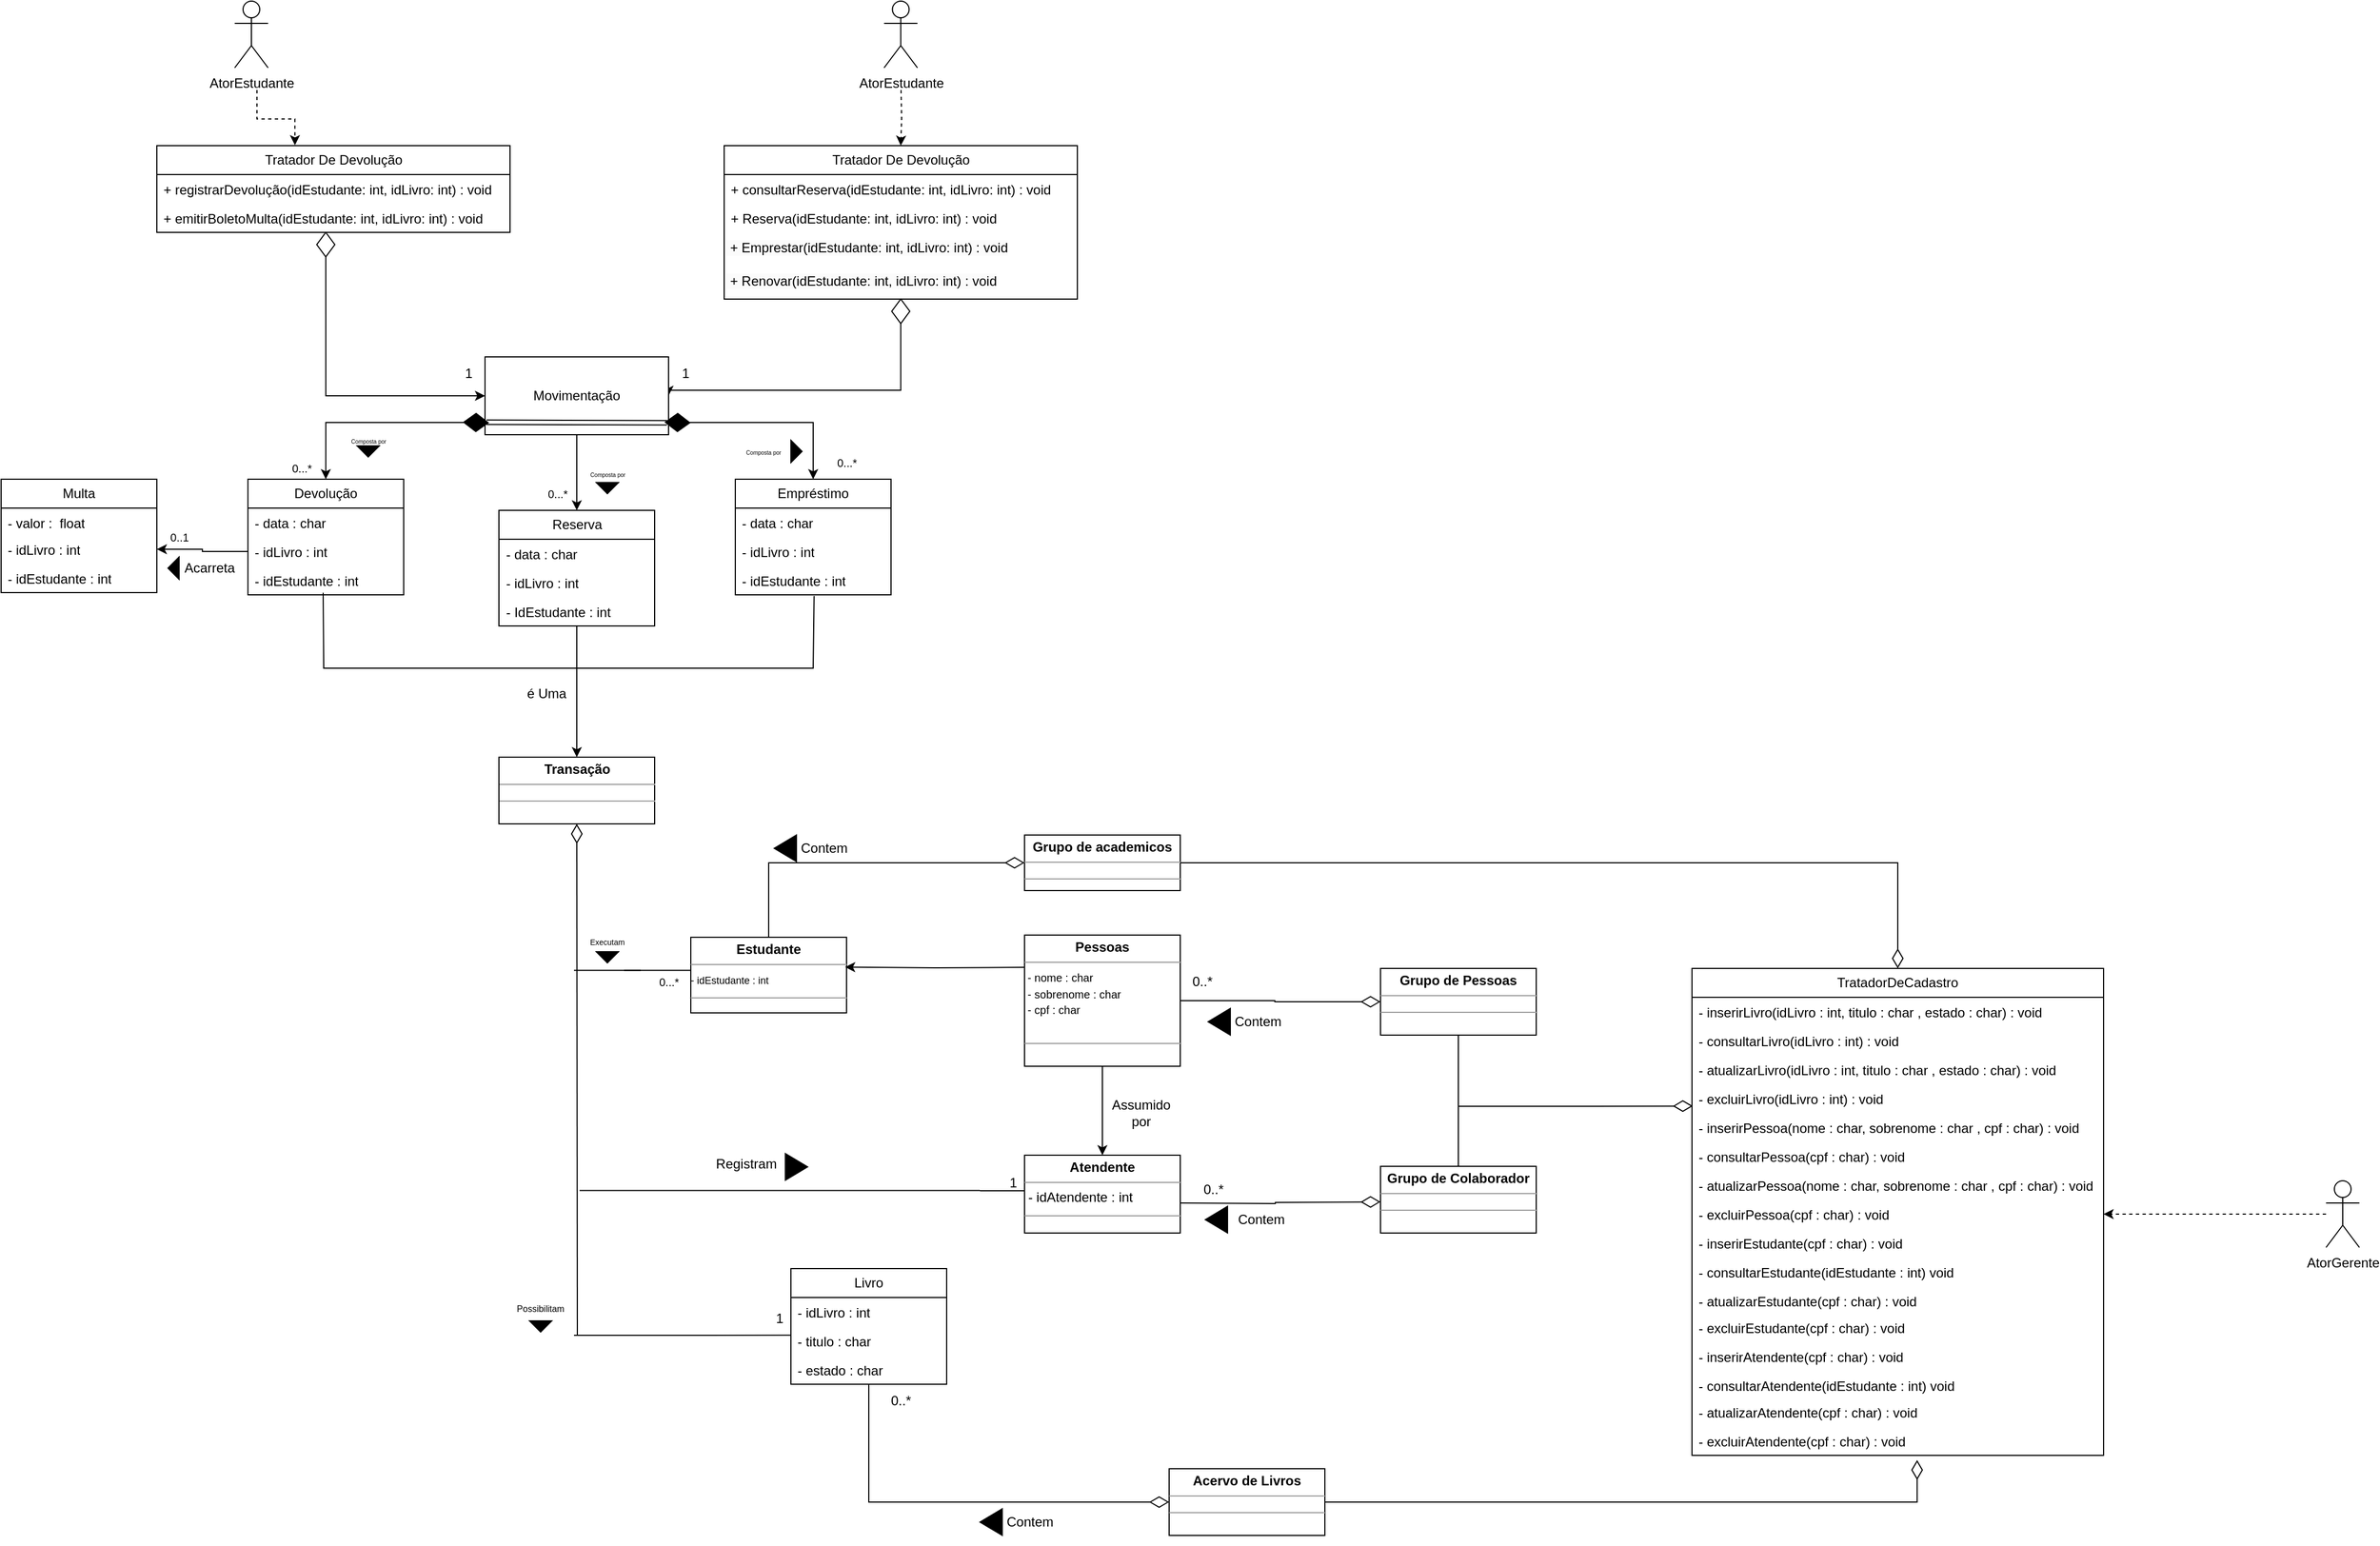 <mxfile version="21.7.2" type="google">
  <diagram name="Page-1" id="0783ab3e-0a74-02c8-0abd-f7b4e66b4bec">
    <mxGraphModel grid="1" page="1" gridSize="10" guides="1" tooltips="1" connect="1" arrows="1" fold="1" pageScale="1" pageWidth="850" pageHeight="1100" background="none" math="0" shadow="0">
      <root>
        <mxCell id="0" />
        <mxCell id="1" parent="0" />
        <mxCell id="fZuGH4uWd7Nxbb1TvUpe-6" style="edgeStyle=orthogonalEdgeStyle;rounded=0;orthogonalLoop=1;jettySize=auto;html=1;entryX=0.391;entryY=-0.005;entryDx=0;entryDy=0;entryPerimeter=0;dashed=1;" edge="1" parent="1" target="fZuGH4uWd7Nxbb1TvUpe-3">
          <mxGeometry relative="1" as="geometry">
            <mxPoint x="100" y="90" as="sourcePoint" />
            <Array as="points">
              <mxPoint x="100" y="116" />
              <mxPoint x="134" y="116" />
            </Array>
          </mxGeometry>
        </mxCell>
        <mxCell id="fZuGH4uWd7Nxbb1TvUpe-2" value="AtorEstudante&lt;br&gt;" style="shape=umlActor;verticalLabelPosition=bottom;verticalAlign=top;html=1;outlineConnect=0;" vertex="1" parent="1">
          <mxGeometry x="80" y="10" width="30" height="60" as="geometry" />
        </mxCell>
        <mxCell id="fZuGH4uWd7Nxbb1TvUpe-3" value="Tratador De Devolução" style="swimlane;fontStyle=0;childLayout=stackLayout;horizontal=1;startSize=26;fillColor=none;horizontalStack=0;resizeParent=1;resizeParentMax=0;resizeLast=0;collapsible=1;marginBottom=0;whiteSpace=wrap;html=1;" vertex="1" parent="1">
          <mxGeometry x="10" y="140" width="317.5" height="78" as="geometry" />
        </mxCell>
        <mxCell id="fZuGH4uWd7Nxbb1TvUpe-4" value="+ registrarDevolução(idEstudante: int, idLivro: int) : void" style="text;strokeColor=none;fillColor=none;align=left;verticalAlign=top;spacingLeft=4;spacingRight=4;overflow=hidden;rotatable=0;points=[[0,0.5],[1,0.5]];portConstraint=eastwest;whiteSpace=wrap;html=1;" vertex="1" parent="fZuGH4uWd7Nxbb1TvUpe-3">
          <mxGeometry y="26" width="317.5" height="26" as="geometry" />
        </mxCell>
        <mxCell id="fZuGH4uWd7Nxbb1TvUpe-5" value="+ emitirBoletoMulta(idEstudante: int, idLivro: int) : void" style="text;strokeColor=none;fillColor=none;align=left;verticalAlign=top;spacingLeft=4;spacingRight=4;overflow=hidden;rotatable=0;points=[[0,0.5],[1,0.5]];portConstraint=eastwest;whiteSpace=wrap;html=1;" vertex="1" parent="fZuGH4uWd7Nxbb1TvUpe-3">
          <mxGeometry y="52" width="317.5" height="26" as="geometry" />
        </mxCell>
        <mxCell id="fZuGH4uWd7Nxbb1TvUpe-11" value="Tratador De Devolução" style="swimlane;fontStyle=0;childLayout=stackLayout;horizontal=1;startSize=26;fillColor=none;horizontalStack=0;resizeParent=1;resizeParentMax=0;resizeLast=0;collapsible=1;marginBottom=0;whiteSpace=wrap;html=1;" vertex="1" parent="1">
          <mxGeometry x="520" y="140" width="317.5" height="138" as="geometry" />
        </mxCell>
        <mxCell id="fZuGH4uWd7Nxbb1TvUpe-12" value="+ consultarReserva(idEstudante: int, idLivro: int) : void" style="text;strokeColor=none;fillColor=none;align=left;verticalAlign=top;spacingLeft=4;spacingRight=4;overflow=hidden;rotatable=0;points=[[0,0.5],[1,0.5]];portConstraint=eastwest;whiteSpace=wrap;html=1;" vertex="1" parent="fZuGH4uWd7Nxbb1TvUpe-11">
          <mxGeometry y="26" width="317.5" height="26" as="geometry" />
        </mxCell>
        <mxCell id="fZuGH4uWd7Nxbb1TvUpe-13" value="+ Reserva(idEstudante: int, idLivro: int) : void" style="text;strokeColor=none;fillColor=none;align=left;verticalAlign=top;spacingLeft=4;spacingRight=4;overflow=hidden;rotatable=0;points=[[0,0.5],[1,0.5]];portConstraint=eastwest;whiteSpace=wrap;html=1;" vertex="1" parent="fZuGH4uWd7Nxbb1TvUpe-11">
          <mxGeometry y="52" width="317.5" height="26" as="geometry" />
        </mxCell>
        <mxCell id="fZuGH4uWd7Nxbb1TvUpe-14" value="&lt;span style=&quot;color: rgb(0, 0, 0); font-family: Helvetica; font-size: 12px; font-style: normal; font-variant-ligatures: normal; font-variant-caps: normal; font-weight: 400; letter-spacing: normal; orphans: 2; text-align: left; text-indent: 0px; text-transform: none; widows: 2; word-spacing: 0px; -webkit-text-stroke-width: 0px; background-color: rgb(251, 251, 251); text-decoration-thickness: initial; text-decoration-style: initial; text-decoration-color: initial; float: none; display: inline !important;&quot;&gt;&amp;nbsp;+ Emprestar(idEstudante: int, idLivro: int) : void&lt;/span&gt;" style="text;whiteSpace=wrap;html=1;" vertex="1" parent="fZuGH4uWd7Nxbb1TvUpe-11">
          <mxGeometry y="78" width="317.5" height="30" as="geometry" />
        </mxCell>
        <mxCell id="fZuGH4uWd7Nxbb1TvUpe-15" value="&lt;span style=&quot;color: rgb(0, 0, 0); font-family: Helvetica; font-size: 12px; font-style: normal; font-variant-ligatures: normal; font-variant-caps: normal; font-weight: 400; letter-spacing: normal; orphans: 2; text-align: left; text-indent: 0px; text-transform: none; widows: 2; word-spacing: 0px; -webkit-text-stroke-width: 0px; background-color: rgb(251, 251, 251); text-decoration-thickness: initial; text-decoration-style: initial; text-decoration-color: initial; float: none; display: inline !important;&quot;&gt;&amp;nbsp;+ Renovar(idEstudante: int, idLivro: int) : void&lt;/span&gt;" style="text;whiteSpace=wrap;html=1;" vertex="1" parent="fZuGH4uWd7Nxbb1TvUpe-11">
          <mxGeometry y="108" width="317.5" height="30" as="geometry" />
        </mxCell>
        <mxCell id="fZuGH4uWd7Nxbb1TvUpe-17" style="edgeStyle=orthogonalEdgeStyle;rounded=0;orthogonalLoop=1;jettySize=auto;html=1;entryX=0.5;entryY=0;entryDx=0;entryDy=0;dashed=1;" edge="1" parent="1" target="fZuGH4uWd7Nxbb1TvUpe-11">
          <mxGeometry relative="1" as="geometry">
            <mxPoint x="679" y="90" as="sourcePoint" />
          </mxGeometry>
        </mxCell>
        <mxCell id="fZuGH4uWd7Nxbb1TvUpe-16" value="AtorEstudante&lt;br&gt;" style="shape=umlActor;verticalLabelPosition=bottom;verticalAlign=top;html=1;outlineConnect=0;" vertex="1" parent="1">
          <mxGeometry x="663.75" y="10" width="30" height="60" as="geometry" />
        </mxCell>
        <mxCell id="fZuGH4uWd7Nxbb1TvUpe-28" style="edgeStyle=orthogonalEdgeStyle;rounded=0;orthogonalLoop=1;jettySize=auto;html=1;exitX=0.5;exitY=1;exitDx=0;exitDy=0;entryX=0;entryY=0.5;entryDx=0;entryDy=0;" edge="1" parent="1" source="fZuGH4uWd7Nxbb1TvUpe-18" target="fZuGH4uWd7Nxbb1TvUpe-27">
          <mxGeometry relative="1" as="geometry" />
        </mxCell>
        <mxCell id="fZuGH4uWd7Nxbb1TvUpe-18" value="" style="rhombus;whiteSpace=wrap;html=1;" vertex="1" parent="1">
          <mxGeometry x="153.75" y="218" width="16.25" height="22" as="geometry" />
        </mxCell>
        <mxCell id="fZuGH4uWd7Nxbb1TvUpe-29" style="edgeStyle=orthogonalEdgeStyle;rounded=0;orthogonalLoop=1;jettySize=auto;html=1;entryX=1;entryY=0.5;entryDx=0;entryDy=0;" edge="1" parent="1" source="fZuGH4uWd7Nxbb1TvUpe-19" target="fZuGH4uWd7Nxbb1TvUpe-27">
          <mxGeometry relative="1" as="geometry">
            <Array as="points">
              <mxPoint x="679" y="360" />
            </Array>
          </mxGeometry>
        </mxCell>
        <mxCell id="fZuGH4uWd7Nxbb1TvUpe-19" value="" style="rhombus;whiteSpace=wrap;html=1;" vertex="1" parent="1">
          <mxGeometry x="670.63" y="278" width="16.25" height="22" as="geometry" />
        </mxCell>
        <mxCell id="fZuGH4uWd7Nxbb1TvUpe-52" style="edgeStyle=orthogonalEdgeStyle;rounded=0;orthogonalLoop=1;jettySize=auto;html=1;entryX=0.5;entryY=0;entryDx=0;entryDy=0;" edge="1" parent="1" source="fZuGH4uWd7Nxbb1TvUpe-27" target="fZuGH4uWd7Nxbb1TvUpe-48">
          <mxGeometry relative="1" as="geometry" />
        </mxCell>
        <mxCell id="fZuGH4uWd7Nxbb1TvUpe-27" value="Movimentação" style="rounded=0;whiteSpace=wrap;html=1;" vertex="1" parent="1">
          <mxGeometry x="305" y="330" width="165" height="70" as="geometry" />
        </mxCell>
        <mxCell id="fZuGH4uWd7Nxbb1TvUpe-30" value="1" style="text;html=1;align=center;verticalAlign=middle;resizable=0;points=[];autosize=1;strokeColor=none;fillColor=none;" vertex="1" parent="1">
          <mxGeometry x="275" y="330" width="30" height="30" as="geometry" />
        </mxCell>
        <mxCell id="fZuGH4uWd7Nxbb1TvUpe-31" value="1" style="text;html=1;align=center;verticalAlign=middle;resizable=0;points=[];autosize=1;strokeColor=none;fillColor=none;" vertex="1" parent="1">
          <mxGeometry x="470" y="330" width="30" height="30" as="geometry" />
        </mxCell>
        <mxCell id="fZuGH4uWd7Nxbb1TvUpe-58" style="edgeStyle=orthogonalEdgeStyle;rounded=0;orthogonalLoop=1;jettySize=auto;html=1;entryX=0.5;entryY=0;entryDx=0;entryDy=0;" edge="1" parent="1" source="fZuGH4uWd7Nxbb1TvUpe-34" target="fZuGH4uWd7Nxbb1TvUpe-54">
          <mxGeometry relative="1" as="geometry" />
        </mxCell>
        <mxCell id="fZuGH4uWd7Nxbb1TvUpe-34" value="" style="rhombus;whiteSpace=wrap;html=1;rotation=91;strokeColor=default;fillColor=#000000;" vertex="1" parent="1">
          <mxGeometry x="470" y="378" width="16.25" height="22" as="geometry" />
        </mxCell>
        <mxCell id="fZuGH4uWd7Nxbb1TvUpe-53" style="edgeStyle=orthogonalEdgeStyle;rounded=0;orthogonalLoop=1;jettySize=auto;html=1;entryX=0.5;entryY=0;entryDx=0;entryDy=0;" edge="1" parent="1" source="fZuGH4uWd7Nxbb1TvUpe-37" target="fZuGH4uWd7Nxbb1TvUpe-38">
          <mxGeometry relative="1" as="geometry" />
        </mxCell>
        <mxCell id="fZuGH4uWd7Nxbb1TvUpe-37" value="" style="rhombus;whiteSpace=wrap;html=1;rotation=91;strokeColor=default;fillColor=#000000;" vertex="1" parent="1">
          <mxGeometry x="288.75" y="378" width="16.25" height="22" as="geometry" />
        </mxCell>
        <mxCell id="fZuGH4uWd7Nxbb1TvUpe-38" value="Devolução" style="swimlane;fontStyle=0;childLayout=stackLayout;horizontal=1;startSize=26;fillColor=none;horizontalStack=0;resizeParent=1;resizeParentMax=0;resizeLast=0;collapsible=1;marginBottom=0;whiteSpace=wrap;html=1;" vertex="1" parent="1">
          <mxGeometry x="91.88" y="440" width="140" height="104" as="geometry" />
        </mxCell>
        <mxCell id="fZuGH4uWd7Nxbb1TvUpe-39" value="- data : char" style="text;strokeColor=none;fillColor=none;align=left;verticalAlign=top;spacingLeft=4;spacingRight=4;overflow=hidden;rotatable=0;points=[[0,0.5],[1,0.5]];portConstraint=eastwest;whiteSpace=wrap;html=1;" vertex="1" parent="fZuGH4uWd7Nxbb1TvUpe-38">
          <mxGeometry y="26" width="140" height="26" as="geometry" />
        </mxCell>
        <mxCell id="fZuGH4uWd7Nxbb1TvUpe-40" value="- idLivro : int" style="text;strokeColor=none;fillColor=none;align=left;verticalAlign=top;spacingLeft=4;spacingRight=4;overflow=hidden;rotatable=0;points=[[0,0.5],[1,0.5]];portConstraint=eastwest;whiteSpace=wrap;html=1;" vertex="1" parent="fZuGH4uWd7Nxbb1TvUpe-38">
          <mxGeometry y="52" width="140" height="26" as="geometry" />
        </mxCell>
        <mxCell id="fZuGH4uWd7Nxbb1TvUpe-41" value="- idEstudante : int" style="text;strokeColor=none;fillColor=none;align=left;verticalAlign=top;spacingLeft=4;spacingRight=4;overflow=hidden;rotatable=0;points=[[0,0.5],[1,0.5]];portConstraint=eastwest;whiteSpace=wrap;html=1;" vertex="1" parent="fZuGH4uWd7Nxbb1TvUpe-38">
          <mxGeometry y="78" width="140" height="26" as="geometry" />
        </mxCell>
        <mxCell id="fZuGH4uWd7Nxbb1TvUpe-42" value="Multa" style="swimlane;fontStyle=0;childLayout=stackLayout;horizontal=1;startSize=26;fillColor=none;horizontalStack=0;resizeParent=1;resizeParentMax=0;resizeLast=0;collapsible=1;marginBottom=0;whiteSpace=wrap;html=1;" vertex="1" parent="1">
          <mxGeometry x="-130" y="440" width="140" height="102" as="geometry" />
        </mxCell>
        <mxCell id="fZuGH4uWd7Nxbb1TvUpe-43" value="- valor :&amp;nbsp; float" style="text;strokeColor=none;fillColor=none;align=left;verticalAlign=top;spacingLeft=4;spacingRight=4;overflow=hidden;rotatable=0;points=[[0,0.5],[1,0.5]];portConstraint=eastwest;whiteSpace=wrap;html=1;" vertex="1" parent="fZuGH4uWd7Nxbb1TvUpe-42">
          <mxGeometry y="26" width="140" height="24" as="geometry" />
        </mxCell>
        <mxCell id="fZuGH4uWd7Nxbb1TvUpe-44" value="- idLivro : int" style="text;strokeColor=none;fillColor=none;align=left;verticalAlign=top;spacingLeft=4;spacingRight=4;overflow=hidden;rotatable=0;points=[[0,0.5],[1,0.5]];portConstraint=eastwest;whiteSpace=wrap;html=1;" vertex="1" parent="fZuGH4uWd7Nxbb1TvUpe-42">
          <mxGeometry y="50" width="140" height="26" as="geometry" />
        </mxCell>
        <mxCell id="fZuGH4uWd7Nxbb1TvUpe-45" value="- idEstudante : int" style="text;strokeColor=none;fillColor=none;align=left;verticalAlign=top;spacingLeft=4;spacingRight=4;overflow=hidden;rotatable=0;points=[[0,0.5],[1,0.5]];portConstraint=eastwest;whiteSpace=wrap;html=1;" vertex="1" parent="fZuGH4uWd7Nxbb1TvUpe-42">
          <mxGeometry y="76" width="140" height="26" as="geometry" />
        </mxCell>
        <mxCell id="fZuGH4uWd7Nxbb1TvUpe-85" style="edgeStyle=orthogonalEdgeStyle;rounded=0;orthogonalLoop=1;jettySize=auto;html=1;entryX=0.5;entryY=0;entryDx=0;entryDy=0;" edge="1" parent="1" source="fZuGH4uWd7Nxbb1TvUpe-48">
          <mxGeometry relative="1" as="geometry">
            <mxPoint x="387.5" y="690" as="targetPoint" />
          </mxGeometry>
        </mxCell>
        <mxCell id="fZuGH4uWd7Nxbb1TvUpe-48" value="Reserva" style="swimlane;fontStyle=0;childLayout=stackLayout;horizontal=1;startSize=26;fillColor=none;horizontalStack=0;resizeParent=1;resizeParentMax=0;resizeLast=0;collapsible=1;marginBottom=0;whiteSpace=wrap;html=1;" vertex="1" parent="1">
          <mxGeometry x="317.5" y="468" width="140" height="104" as="geometry" />
        </mxCell>
        <mxCell id="fZuGH4uWd7Nxbb1TvUpe-49" value="- data : char" style="text;strokeColor=none;fillColor=none;align=left;verticalAlign=top;spacingLeft=4;spacingRight=4;overflow=hidden;rotatable=0;points=[[0,0.5],[1,0.5]];portConstraint=eastwest;whiteSpace=wrap;html=1;" vertex="1" parent="fZuGH4uWd7Nxbb1TvUpe-48">
          <mxGeometry y="26" width="140" height="26" as="geometry" />
        </mxCell>
        <mxCell id="fZuGH4uWd7Nxbb1TvUpe-50" value="- idLivro : int" style="text;strokeColor=none;fillColor=none;align=left;verticalAlign=top;spacingLeft=4;spacingRight=4;overflow=hidden;rotatable=0;points=[[0,0.5],[1,0.5]];portConstraint=eastwest;whiteSpace=wrap;html=1;" vertex="1" parent="fZuGH4uWd7Nxbb1TvUpe-48">
          <mxGeometry y="52" width="140" height="26" as="geometry" />
        </mxCell>
        <mxCell id="fZuGH4uWd7Nxbb1TvUpe-51" value="- IdEstudante : int" style="text;strokeColor=none;fillColor=none;align=left;verticalAlign=top;spacingLeft=4;spacingRight=4;overflow=hidden;rotatable=0;points=[[0,0.5],[1,0.5]];portConstraint=eastwest;whiteSpace=wrap;html=1;" vertex="1" parent="fZuGH4uWd7Nxbb1TvUpe-48">
          <mxGeometry y="78" width="140" height="26" as="geometry" />
        </mxCell>
        <mxCell id="fZuGH4uWd7Nxbb1TvUpe-54" value="Empréstimo" style="swimlane;fontStyle=0;childLayout=stackLayout;horizontal=1;startSize=26;fillColor=none;horizontalStack=0;resizeParent=1;resizeParentMax=0;resizeLast=0;collapsible=1;marginBottom=0;whiteSpace=wrap;html=1;" vertex="1" parent="1">
          <mxGeometry x="530" y="440" width="140" height="104" as="geometry" />
        </mxCell>
        <mxCell id="fZuGH4uWd7Nxbb1TvUpe-55" value="- data : char" style="text;strokeColor=none;fillColor=none;align=left;verticalAlign=top;spacingLeft=4;spacingRight=4;overflow=hidden;rotatable=0;points=[[0,0.5],[1,0.5]];portConstraint=eastwest;whiteSpace=wrap;html=1;" vertex="1" parent="fZuGH4uWd7Nxbb1TvUpe-54">
          <mxGeometry y="26" width="140" height="26" as="geometry" />
        </mxCell>
        <mxCell id="fZuGH4uWd7Nxbb1TvUpe-56" value="- idLivro : int" style="text;strokeColor=none;fillColor=none;align=left;verticalAlign=top;spacingLeft=4;spacingRight=4;overflow=hidden;rotatable=0;points=[[0,0.5],[1,0.5]];portConstraint=eastwest;whiteSpace=wrap;html=1;" vertex="1" parent="fZuGH4uWd7Nxbb1TvUpe-54">
          <mxGeometry y="52" width="140" height="26" as="geometry" />
        </mxCell>
        <mxCell id="fZuGH4uWd7Nxbb1TvUpe-57" value="- idEstudante : int" style="text;strokeColor=none;fillColor=none;align=left;verticalAlign=top;spacingLeft=4;spacingRight=4;overflow=hidden;rotatable=0;points=[[0,0.5],[1,0.5]];portConstraint=eastwest;whiteSpace=wrap;html=1;" vertex="1" parent="fZuGH4uWd7Nxbb1TvUpe-54">
          <mxGeometry y="78" width="140" height="26" as="geometry" />
        </mxCell>
        <mxCell id="fZuGH4uWd7Nxbb1TvUpe-59" value="" style="shape=link;html=1;rounded=0;entryX=0.5;entryY=1;entryDx=0;entryDy=0;" edge="1" parent="1">
          <mxGeometry width="100" relative="1" as="geometry">
            <mxPoint x="306.44" y="388.74" as="sourcePoint" />
            <mxPoint x="468.567" y="389.258" as="targetPoint" />
          </mxGeometry>
        </mxCell>
        <mxCell id="fZuGH4uWd7Nxbb1TvUpe-62" style="edgeStyle=orthogonalEdgeStyle;rounded=0;orthogonalLoop=1;jettySize=auto;html=1;entryX=1;entryY=0.5;entryDx=0;entryDy=0;" edge="1" parent="1" source="fZuGH4uWd7Nxbb1TvUpe-40" target="fZuGH4uWd7Nxbb1TvUpe-44">
          <mxGeometry relative="1" as="geometry" />
        </mxCell>
        <mxCell id="fZuGH4uWd7Nxbb1TvUpe-70" value="" style="endArrow=none;html=1;rounded=0;entryX=0.506;entryY=1.038;entryDx=0;entryDy=0;entryPerimeter=0;" edge="1" parent="1" target="fZuGH4uWd7Nxbb1TvUpe-57">
          <mxGeometry width="50" height="50" relative="1" as="geometry">
            <mxPoint x="390" y="610" as="sourcePoint" />
            <mxPoint x="600" y="560" as="targetPoint" />
            <Array as="points">
              <mxPoint x="600" y="610" />
            </Array>
          </mxGeometry>
        </mxCell>
        <mxCell id="fZuGH4uWd7Nxbb1TvUpe-72" value="" style="endArrow=none;html=1;rounded=0;exitX=0.483;exitY=0.93;exitDx=0;exitDy=0;exitPerimeter=0;" edge="1" parent="1" source="fZuGH4uWd7Nxbb1TvUpe-41">
          <mxGeometry width="50" height="50" relative="1" as="geometry">
            <mxPoint x="160" y="610" as="sourcePoint" />
            <mxPoint x="390" y="610" as="targetPoint" />
            <Array as="points">
              <mxPoint x="160" y="610" />
            </Array>
          </mxGeometry>
        </mxCell>
        <mxCell id="fZuGH4uWd7Nxbb1TvUpe-73" value="" style="triangle;whiteSpace=wrap;html=1;rotation=90;fillColor=#000000;" vertex="1" parent="1">
          <mxGeometry x="195" y="405" width="10" height="20" as="geometry" />
        </mxCell>
        <mxCell id="fZuGH4uWd7Nxbb1TvUpe-75" value="Composta por" style="text;html=1;align=center;verticalAlign=middle;resizable=0;points=[];autosize=1;strokeColor=none;fillColor=none;fontSize=5;" vertex="1" parent="1">
          <mxGeometry x="175" y="395" width="50" height="20" as="geometry" />
        </mxCell>
        <mxCell id="fZuGH4uWd7Nxbb1TvUpe-77" value="" style="triangle;whiteSpace=wrap;html=1;fillColor=#000000;" vertex="1" parent="1">
          <mxGeometry x="580" y="405" width="10" height="20" as="geometry" />
        </mxCell>
        <mxCell id="fZuGH4uWd7Nxbb1TvUpe-78" value="Composta por" style="text;html=1;align=center;verticalAlign=middle;resizable=0;points=[];autosize=1;strokeColor=none;fillColor=none;fontSize=5;" vertex="1" parent="1">
          <mxGeometry x="530" y="405" width="50" height="20" as="geometry" />
        </mxCell>
        <mxCell id="fZuGH4uWd7Nxbb1TvUpe-79" value="&lt;font style=&quot;font-size: 10px;&quot;&gt;0...*&lt;/font&gt;" style="text;html=1;align=center;verticalAlign=middle;resizable=0;points=[];autosize=1;strokeColor=none;fillColor=none;" vertex="1" parent="1">
          <mxGeometry x="120" y="415" width="40" height="30" as="geometry" />
        </mxCell>
        <mxCell id="fZuGH4uWd7Nxbb1TvUpe-80" value="&lt;font style=&quot;font-size: 10px;&quot;&gt;0...*&lt;/font&gt;" style="text;html=1;align=center;verticalAlign=middle;resizable=0;points=[];autosize=1;strokeColor=none;fillColor=none;" vertex="1" parent="1">
          <mxGeometry x="610" y="410" width="40" height="30" as="geometry" />
        </mxCell>
        <mxCell id="fZuGH4uWd7Nxbb1TvUpe-81" value="&lt;font style=&quot;font-size: 10px;&quot;&gt;0...*&lt;/font&gt;" style="text;html=1;align=center;verticalAlign=middle;resizable=0;points=[];autosize=1;strokeColor=none;fillColor=none;" vertex="1" parent="1">
          <mxGeometry x="350" y="438" width="40" height="30" as="geometry" />
        </mxCell>
        <mxCell id="fZuGH4uWd7Nxbb1TvUpe-82" value="&lt;font style=&quot;font-size: 10px;&quot;&gt;0..1&lt;/font&gt;" style="text;html=1;align=center;verticalAlign=middle;resizable=0;points=[];autosize=1;strokeColor=none;fillColor=none;" vertex="1" parent="1">
          <mxGeometry x="10" y="477" width="40" height="30" as="geometry" />
        </mxCell>
        <mxCell id="fZuGH4uWd7Nxbb1TvUpe-83" value="" style="triangle;whiteSpace=wrap;html=1;rotation=-180;gradientColor=default;fillColor=#000000;" vertex="1" parent="1">
          <mxGeometry x="20" y="510" width="10" height="20" as="geometry" />
        </mxCell>
        <mxCell id="fZuGH4uWd7Nxbb1TvUpe-84" value="Acarreta" style="text;html=1;align=center;verticalAlign=middle;resizable=0;points=[];autosize=1;strokeColor=none;fillColor=none;" vertex="1" parent="1">
          <mxGeometry x="21.88" y="505" width="70" height="30" as="geometry" />
        </mxCell>
        <mxCell id="fZuGH4uWd7Nxbb1TvUpe-86" value="é Uma" style="text;html=1;align=center;verticalAlign=middle;resizable=0;points=[];autosize=1;strokeColor=none;fillColor=none;" vertex="1" parent="1">
          <mxGeometry x="330" y="618" width="60" height="30" as="geometry" />
        </mxCell>
        <mxCell id="fZuGH4uWd7Nxbb1TvUpe-87" value="" style="triangle;whiteSpace=wrap;html=1;rotation=90;fillColor=#000000;" vertex="1" parent="1">
          <mxGeometry x="410" y="438" width="10" height="20" as="geometry" />
        </mxCell>
        <mxCell id="fZuGH4uWd7Nxbb1TvUpe-88" value="Composta por" style="text;html=1;align=center;verticalAlign=middle;resizable=0;points=[];autosize=1;strokeColor=none;fillColor=none;fontSize=5;" vertex="1" parent="1">
          <mxGeometry x="390" y="425" width="50" height="20" as="geometry" />
        </mxCell>
        <mxCell id="fZuGH4uWd7Nxbb1TvUpe-92" value="&lt;p style=&quot;margin:0px;margin-top:4px;text-align:center;&quot;&gt;&lt;b&gt;Transação&lt;/b&gt;&lt;/p&gt;&lt;hr size=&quot;1&quot;&gt;&lt;div style=&quot;height:2px;&quot;&gt;&lt;/div&gt;&lt;hr size=&quot;1&quot;&gt;&lt;div style=&quot;height:2px;&quot;&gt;&lt;/div&gt;" style="verticalAlign=top;align=left;overflow=fill;fontSize=12;fontFamily=Helvetica;html=1;whiteSpace=wrap;" vertex="1" parent="1">
          <mxGeometry x="317.51" y="690" width="140" height="60" as="geometry" />
        </mxCell>
        <mxCell id="fZuGH4uWd7Nxbb1TvUpe-175" style="edgeStyle=orthogonalEdgeStyle;rounded=0;orthogonalLoop=1;jettySize=auto;html=1;entryX=0;entryY=0.5;entryDx=0;entryDy=0;exitX=0.5;exitY=0;exitDx=0;exitDy=0;endArrow=diamondThin;endFill=0;endSize=15;" edge="1" parent="1" source="fZuGH4uWd7Nxbb1TvUpe-94" target="fZuGH4uWd7Nxbb1TvUpe-95">
          <mxGeometry relative="1" as="geometry" />
        </mxCell>
        <mxCell id="fZuGH4uWd7Nxbb1TvUpe-94" value="&lt;p style=&quot;margin:0px;margin-top:4px;text-align:center;&quot;&gt;&lt;b&gt;Estudante&lt;/b&gt;&lt;/p&gt;&lt;hr size=&quot;1&quot;&gt;&lt;font style=&quot;font-size: 9px;&quot;&gt;- idEstudante : int&lt;/font&gt;&lt;div style=&quot;height: 2px; font-size: 11px;&quot;&gt;&lt;/div&gt;&lt;hr size=&quot;1&quot;&gt;&lt;div style=&quot;height:2px;&quot;&gt;&lt;/div&gt;" style="verticalAlign=top;align=left;overflow=fill;fontSize=12;fontFamily=Helvetica;html=1;whiteSpace=wrap;" vertex="1" parent="1">
          <mxGeometry x="490" y="852" width="140" height="68" as="geometry" />
        </mxCell>
        <mxCell id="fZuGH4uWd7Nxbb1TvUpe-168" style="edgeStyle=orthogonalEdgeStyle;rounded=0;orthogonalLoop=1;jettySize=auto;html=1;entryX=0.5;entryY=0;entryDx=0;entryDy=0;endArrow=diamondThin;endFill=0;endSize=15;" edge="1" parent="1" source="fZuGH4uWd7Nxbb1TvUpe-95" target="fZuGH4uWd7Nxbb1TvUpe-96">
          <mxGeometry relative="1" as="geometry" />
        </mxCell>
        <mxCell id="fZuGH4uWd7Nxbb1TvUpe-95" value="&lt;p style=&quot;margin:0px;margin-top:4px;text-align:center;&quot;&gt;&lt;b&gt;Grupo de academicos&lt;/b&gt;&lt;/p&gt;&lt;hr size=&quot;1&quot;&gt;&lt;div style=&quot;height:2px;&quot;&gt;&lt;/div&gt;&lt;hr size=&quot;1&quot;&gt;&lt;div style=&quot;height:2px;&quot;&gt;&lt;/div&gt;" style="verticalAlign=top;align=left;overflow=fill;fontSize=12;fontFamily=Helvetica;html=1;whiteSpace=wrap;" vertex="1" parent="1">
          <mxGeometry x="790" y="760" width="140" height="50" as="geometry" />
        </mxCell>
        <mxCell id="fZuGH4uWd7Nxbb1TvUpe-96" value="TratadorDeCadastro" style="swimlane;fontStyle=0;childLayout=stackLayout;horizontal=1;startSize=26;fillColor=none;horizontalStack=0;resizeParent=1;resizeParentMax=0;resizeLast=0;collapsible=1;marginBottom=0;whiteSpace=wrap;html=1;" vertex="1" parent="1">
          <mxGeometry x="1390" y="880" width="370" height="438" as="geometry" />
        </mxCell>
        <mxCell id="fZuGH4uWd7Nxbb1TvUpe-97" value="- inserirLivro(idLivro : int, titulo : char , estado : char) : void" style="text;strokeColor=none;fillColor=none;align=left;verticalAlign=top;spacingLeft=4;spacingRight=4;overflow=hidden;rotatable=0;points=[[0,0.5],[1,0.5]];portConstraint=eastwest;whiteSpace=wrap;html=1;" vertex="1" parent="fZuGH4uWd7Nxbb1TvUpe-96">
          <mxGeometry y="26" width="370" height="26" as="geometry" />
        </mxCell>
        <mxCell id="fZuGH4uWd7Nxbb1TvUpe-98" value="- consultarLivro(idLivro : int) : void" style="text;strokeColor=none;fillColor=none;align=left;verticalAlign=top;spacingLeft=4;spacingRight=4;overflow=hidden;rotatable=0;points=[[0,0.5],[1,0.5]];portConstraint=eastwest;whiteSpace=wrap;html=1;" vertex="1" parent="fZuGH4uWd7Nxbb1TvUpe-96">
          <mxGeometry y="52" width="370" height="26" as="geometry" />
        </mxCell>
        <mxCell id="fZuGH4uWd7Nxbb1TvUpe-145" value="- atualizarLivro(idLivro : int, titulo : char , estado : char) : void" style="text;strokeColor=none;fillColor=none;align=left;verticalAlign=top;spacingLeft=4;spacingRight=4;overflow=hidden;rotatable=0;points=[[0,0.5],[1,0.5]];portConstraint=eastwest;whiteSpace=wrap;html=1;" vertex="1" parent="fZuGH4uWd7Nxbb1TvUpe-96">
          <mxGeometry y="78" width="370" height="26" as="geometry" />
        </mxCell>
        <mxCell id="fZuGH4uWd7Nxbb1TvUpe-99" value="- excluirLivro(idLivro : int) : void" style="text;strokeColor=none;fillColor=none;align=left;verticalAlign=top;spacingLeft=4;spacingRight=4;overflow=hidden;rotatable=0;points=[[0,0.5],[1,0.5]];portConstraint=eastwest;whiteSpace=wrap;html=1;" vertex="1" parent="fZuGH4uWd7Nxbb1TvUpe-96">
          <mxGeometry y="104" width="370" height="26" as="geometry" />
        </mxCell>
        <mxCell id="fZuGH4uWd7Nxbb1TvUpe-146" value="- inserirPessoa(nome : char, sobrenome : char , cpf : char) : void" style="text;strokeColor=none;fillColor=none;align=left;verticalAlign=top;spacingLeft=4;spacingRight=4;overflow=hidden;rotatable=0;points=[[0,0.5],[1,0.5]];portConstraint=eastwest;whiteSpace=wrap;html=1;" vertex="1" parent="fZuGH4uWd7Nxbb1TvUpe-96">
          <mxGeometry y="130" width="370" height="26" as="geometry" />
        </mxCell>
        <mxCell id="fZuGH4uWd7Nxbb1TvUpe-147" value="- consultarPessoa(cpf : char) : void" style="text;strokeColor=none;fillColor=none;align=left;verticalAlign=top;spacingLeft=4;spacingRight=4;overflow=hidden;rotatable=0;points=[[0,0.5],[1,0.5]];portConstraint=eastwest;whiteSpace=wrap;html=1;" vertex="1" parent="fZuGH4uWd7Nxbb1TvUpe-96">
          <mxGeometry y="156" width="370" height="26" as="geometry" />
        </mxCell>
        <mxCell id="fZuGH4uWd7Nxbb1TvUpe-152" value="- atualizarPessoa(nome : char, sobrenome : char , cpf : char) : void" style="text;strokeColor=none;fillColor=none;align=left;verticalAlign=top;spacingLeft=4;spacingRight=4;overflow=hidden;rotatable=0;points=[[0,0.5],[1,0.5]];portConstraint=eastwest;whiteSpace=wrap;html=1;" vertex="1" parent="fZuGH4uWd7Nxbb1TvUpe-96">
          <mxGeometry y="182" width="370" height="26" as="geometry" />
        </mxCell>
        <mxCell id="fZuGH4uWd7Nxbb1TvUpe-151" value="- excluirPessoa(cpf : char) : void" style="text;strokeColor=none;fillColor=none;align=left;verticalAlign=top;spacingLeft=4;spacingRight=4;overflow=hidden;rotatable=0;points=[[0,0.5],[1,0.5]];portConstraint=eastwest;whiteSpace=wrap;html=1;" vertex="1" parent="fZuGH4uWd7Nxbb1TvUpe-96">
          <mxGeometry y="208" width="370" height="26" as="geometry" />
        </mxCell>
        <mxCell id="fZuGH4uWd7Nxbb1TvUpe-150" value="- inserirEstudante(cpf : char) : void" style="text;strokeColor=none;fillColor=none;align=left;verticalAlign=top;spacingLeft=4;spacingRight=4;overflow=hidden;rotatable=0;points=[[0,0.5],[1,0.5]];portConstraint=eastwest;whiteSpace=wrap;html=1;" vertex="1" parent="fZuGH4uWd7Nxbb1TvUpe-96">
          <mxGeometry y="234" width="370" height="26" as="geometry" />
        </mxCell>
        <mxCell id="fZuGH4uWd7Nxbb1TvUpe-149" value="- consultarEstudante(idEstudante : int) void" style="text;strokeColor=none;fillColor=none;align=left;verticalAlign=top;spacingLeft=4;spacingRight=4;overflow=hidden;rotatable=0;points=[[0,0.5],[1,0.5]];portConstraint=eastwest;whiteSpace=wrap;html=1;" vertex="1" parent="fZuGH4uWd7Nxbb1TvUpe-96">
          <mxGeometry y="260" width="370" height="26" as="geometry" />
        </mxCell>
        <mxCell id="fZuGH4uWd7Nxbb1TvUpe-148" value="- atualizarEstudante(cpf : char) : void" style="text;strokeColor=none;fillColor=none;align=left;verticalAlign=top;spacingLeft=4;spacingRight=4;overflow=hidden;rotatable=0;points=[[0,0.5],[1,0.5]];portConstraint=eastwest;whiteSpace=wrap;html=1;" vertex="1" parent="fZuGH4uWd7Nxbb1TvUpe-96">
          <mxGeometry y="286" width="370" height="24" as="geometry" />
        </mxCell>
        <mxCell id="ktZMPZ2piIst7epQnQgk-1" value="- excluirEstudante(cpf : char) : void" style="text;strokeColor=none;fillColor=none;align=left;verticalAlign=top;spacingLeft=4;spacingRight=4;overflow=hidden;rotatable=0;points=[[0,0.5],[1,0.5]];portConstraint=eastwest;whiteSpace=wrap;html=1;" vertex="1" parent="fZuGH4uWd7Nxbb1TvUpe-96">
          <mxGeometry y="310" width="370" height="26" as="geometry" />
        </mxCell>
        <mxCell id="ktZMPZ2piIst7epQnQgk-3" value="- inserirAtendente(cpf : char) : void" style="text;strokeColor=none;fillColor=none;align=left;verticalAlign=top;spacingLeft=4;spacingRight=4;overflow=hidden;rotatable=0;points=[[0,0.5],[1,0.5]];portConstraint=eastwest;whiteSpace=wrap;html=1;" vertex="1" parent="fZuGH4uWd7Nxbb1TvUpe-96">
          <mxGeometry y="336" width="370" height="26" as="geometry" />
        </mxCell>
        <mxCell id="ktZMPZ2piIst7epQnQgk-2" value="- consultarAtendente(idEstudante : int) void" style="text;strokeColor=none;fillColor=none;align=left;verticalAlign=top;spacingLeft=4;spacingRight=4;overflow=hidden;rotatable=0;points=[[0,0.5],[1,0.5]];portConstraint=eastwest;whiteSpace=wrap;html=1;" vertex="1" parent="fZuGH4uWd7Nxbb1TvUpe-96">
          <mxGeometry y="362" width="370" height="24" as="geometry" />
        </mxCell>
        <mxCell id="ktZMPZ2piIst7epQnQgk-4" value="- atualizarAtendente(cpf : char) : void" style="text;strokeColor=none;fillColor=none;align=left;verticalAlign=top;spacingLeft=4;spacingRight=4;overflow=hidden;rotatable=0;points=[[0,0.5],[1,0.5]];portConstraint=eastwest;whiteSpace=wrap;html=1;" vertex="1" parent="fZuGH4uWd7Nxbb1TvUpe-96">
          <mxGeometry y="386" width="370" height="26" as="geometry" />
        </mxCell>
        <mxCell id="ktZMPZ2piIst7epQnQgk-6" value="- excluirAtendente(cpf : char) : void" style="text;strokeColor=none;fillColor=none;align=left;verticalAlign=top;spacingLeft=4;spacingRight=4;overflow=hidden;rotatable=0;points=[[0,0.5],[1,0.5]];portConstraint=eastwest;whiteSpace=wrap;html=1;" vertex="1" parent="fZuGH4uWd7Nxbb1TvUpe-96">
          <mxGeometry y="412" width="370" height="26" as="geometry" />
        </mxCell>
        <mxCell id="fZuGH4uWd7Nxbb1TvUpe-105" value="&lt;p style=&quot;margin:0px;margin-top:4px;text-align:center;&quot;&gt;&lt;b&gt;Atendente&lt;/b&gt;&lt;/p&gt;&lt;hr size=&quot;1&quot;&gt;&amp;nbsp;- idAtendente : int&lt;div style=&quot;height:2px;&quot;&gt;&amp;nbsp;&lt;/div&gt;&lt;hr size=&quot;1&quot;&gt;&lt;div style=&quot;height:2px;&quot;&gt;&lt;/div&gt;" style="verticalAlign=top;align=left;overflow=fill;fontSize=12;fontFamily=Helvetica;html=1;whiteSpace=wrap;" vertex="1" parent="1">
          <mxGeometry x="790" y="1048" width="140" height="70" as="geometry" />
        </mxCell>
        <mxCell id="fZuGH4uWd7Nxbb1TvUpe-106" value="Livro" style="swimlane;fontStyle=0;childLayout=stackLayout;horizontal=1;startSize=26;fillColor=none;horizontalStack=0;resizeParent=1;resizeParentMax=0;resizeLast=0;collapsible=1;marginBottom=0;whiteSpace=wrap;html=1;" vertex="1" parent="1">
          <mxGeometry x="580" y="1150" width="140" height="104" as="geometry" />
        </mxCell>
        <mxCell id="fZuGH4uWd7Nxbb1TvUpe-107" value="- idLivro : int" style="text;strokeColor=none;fillColor=none;align=left;verticalAlign=top;spacingLeft=4;spacingRight=4;overflow=hidden;rotatable=0;points=[[0,0.5],[1,0.5]];portConstraint=eastwest;whiteSpace=wrap;html=1;" vertex="1" parent="fZuGH4uWd7Nxbb1TvUpe-106">
          <mxGeometry y="26" width="140" height="26" as="geometry" />
        </mxCell>
        <mxCell id="fZuGH4uWd7Nxbb1TvUpe-108" value="- titulo : char" style="text;strokeColor=none;fillColor=none;align=left;verticalAlign=top;spacingLeft=4;spacingRight=4;overflow=hidden;rotatable=0;points=[[0,0.5],[1,0.5]];portConstraint=eastwest;whiteSpace=wrap;html=1;" vertex="1" parent="fZuGH4uWd7Nxbb1TvUpe-106">
          <mxGeometry y="52" width="140" height="26" as="geometry" />
        </mxCell>
        <mxCell id="fZuGH4uWd7Nxbb1TvUpe-109" value="- estado : char" style="text;strokeColor=none;fillColor=none;align=left;verticalAlign=top;spacingLeft=4;spacingRight=4;overflow=hidden;rotatable=0;points=[[0,0.5],[1,0.5]];portConstraint=eastwest;whiteSpace=wrap;html=1;" vertex="1" parent="fZuGH4uWd7Nxbb1TvUpe-106">
          <mxGeometry y="78" width="140" height="26" as="geometry" />
        </mxCell>
        <mxCell id="fZuGH4uWd7Nxbb1TvUpe-158" style="edgeStyle=orthogonalEdgeStyle;rounded=0;orthogonalLoop=1;jettySize=auto;html=1;entryX=0.5;entryY=0;entryDx=0;entryDy=0;endArrow=none;endFill=0;" edge="1" parent="1" source="fZuGH4uWd7Nxbb1TvUpe-110" target="fZuGH4uWd7Nxbb1TvUpe-111">
          <mxGeometry relative="1" as="geometry" />
        </mxCell>
        <mxCell id="fZuGH4uWd7Nxbb1TvUpe-110" value="&lt;p style=&quot;margin:0px;margin-top:4px;text-align:center;&quot;&gt;&lt;b&gt;Grupo de Pessoas&lt;/b&gt;&lt;/p&gt;&lt;hr size=&quot;1&quot;&gt;&lt;div style=&quot;height:2px;&quot;&gt;&lt;/div&gt;&lt;hr size=&quot;1&quot;&gt;&lt;div style=&quot;height:2px;&quot;&gt;&lt;/div&gt;" style="verticalAlign=top;align=left;overflow=fill;fontSize=12;fontFamily=Helvetica;html=1;whiteSpace=wrap;" vertex="1" parent="1">
          <mxGeometry x="1110" y="880" width="140" height="60" as="geometry" />
        </mxCell>
        <mxCell id="fZuGH4uWd7Nxbb1TvUpe-111" value="&lt;p style=&quot;margin:0px;margin-top:4px;text-align:center;&quot;&gt;&lt;b&gt;Grupo de Colaborador&lt;/b&gt;&lt;/p&gt;&lt;hr size=&quot;1&quot;&gt;&lt;div style=&quot;height:2px;&quot;&gt;&lt;/div&gt;&lt;hr size=&quot;1&quot;&gt;&lt;div style=&quot;height:2px;&quot;&gt;&lt;/div&gt;" style="verticalAlign=top;align=left;overflow=fill;fontSize=12;fontFamily=Helvetica;html=1;whiteSpace=wrap;" vertex="1" parent="1">
          <mxGeometry x="1110" y="1058" width="140" height="60" as="geometry" />
        </mxCell>
        <mxCell id="fZuGH4uWd7Nxbb1TvUpe-113" value="" style="endArrow=none;html=1;rounded=0;" edge="1" parent="1">
          <mxGeometry width="50" height="50" relative="1" as="geometry">
            <mxPoint x="430" y="881.71" as="sourcePoint" />
            <mxPoint x="490" y="881.71" as="targetPoint" />
            <Array as="points">
              <mxPoint x="460" y="881.71" />
            </Array>
          </mxGeometry>
        </mxCell>
        <mxCell id="fZuGH4uWd7Nxbb1TvUpe-114" value="" style="endArrow=none;html=1;rounded=0;" edge="1" parent="1">
          <mxGeometry width="50" height="50" relative="1" as="geometry">
            <mxPoint x="385" y="881.71" as="sourcePoint" />
            <mxPoint x="445" y="881.71" as="targetPoint" />
            <Array as="points">
              <mxPoint x="415" y="881.71" />
            </Array>
          </mxGeometry>
        </mxCell>
        <mxCell id="fZuGH4uWd7Nxbb1TvUpe-119" value="" style="triangle;whiteSpace=wrap;html=1;rotation=90;fillColor=#000000;" vertex="1" parent="1">
          <mxGeometry x="410" y="860" width="10" height="20" as="geometry" />
        </mxCell>
        <mxCell id="fZuGH4uWd7Nxbb1TvUpe-120" value="&lt;font style=&quot;font-size: 7px;&quot;&gt;Executam&lt;/font&gt;" style="text;strokeColor=none;align=center;fillColor=none;html=1;verticalAlign=middle;whiteSpace=wrap;rounded=0;" vertex="1" parent="1">
          <mxGeometry x="385" y="840" width="60" height="30" as="geometry" />
        </mxCell>
        <mxCell id="fZuGH4uWd7Nxbb1TvUpe-121" value="&lt;font style=&quot;font-size: 10px;&quot;&gt;0...*&lt;/font&gt;" style="text;html=1;align=center;verticalAlign=middle;resizable=0;points=[];autosize=1;strokeColor=none;fillColor=none;" vertex="1" parent="1">
          <mxGeometry x="450" y="877" width="40" height="30" as="geometry" />
        </mxCell>
        <mxCell id="fZuGH4uWd7Nxbb1TvUpe-125" value="" style="endArrow=none;html=1;rounded=0;entryX=0.001;entryY=0.305;entryDx=0;entryDy=0;entryPerimeter=0;" edge="1" parent="1" target="fZuGH4uWd7Nxbb1TvUpe-108">
          <mxGeometry width="50" height="50" relative="1" as="geometry">
            <mxPoint x="385" y="1210" as="sourcePoint" />
            <mxPoint x="435" y="1160" as="targetPoint" />
          </mxGeometry>
        </mxCell>
        <mxCell id="fZuGH4uWd7Nxbb1TvUpe-127" value="" style="triangle;whiteSpace=wrap;html=1;rotation=90;fillColor=#000000;" vertex="1" parent="1">
          <mxGeometry x="350" y="1192" width="10" height="20" as="geometry" />
        </mxCell>
        <mxCell id="fZuGH4uWd7Nxbb1TvUpe-128" value="&lt;font style=&quot;font-size: 8px;&quot;&gt;Possibilitam&lt;/font&gt;" style="text;strokeColor=none;align=center;fillColor=none;html=1;verticalAlign=middle;whiteSpace=wrap;rounded=0;" vertex="1" parent="1">
          <mxGeometry x="325" y="1170" width="60" height="30" as="geometry" />
        </mxCell>
        <mxCell id="fZuGH4uWd7Nxbb1TvUpe-130" style="edgeStyle=orthogonalEdgeStyle;rounded=0;orthogonalLoop=1;jettySize=auto;html=1;endArrow=none;endFill=0;" edge="1" parent="1">
          <mxGeometry relative="1" as="geometry">
            <mxPoint x="390" y="1079.75" as="targetPoint" />
            <mxPoint x="750" y="1079.75" as="sourcePoint" />
          </mxGeometry>
        </mxCell>
        <mxCell id="fZuGH4uWd7Nxbb1TvUpe-129" value="" style="line;strokeWidth=1;fillColor=none;align=left;verticalAlign=middle;spacingTop=-1;spacingLeft=3;spacingRight=3;rotatable=0;labelPosition=right;points=[];portConstraint=eastwest;strokeColor=inherit;" vertex="1" parent="1">
          <mxGeometry x="750" y="1076" width="40" height="8" as="geometry" />
        </mxCell>
        <mxCell id="fZuGH4uWd7Nxbb1TvUpe-132" style="edgeStyle=orthogonalEdgeStyle;rounded=0;orthogonalLoop=1;jettySize=auto;html=1;entryX=0.5;entryY=0;entryDx=0;entryDy=0;exitX=0.5;exitY=1;exitDx=0;exitDy=0;" edge="1" parent="1" source="fZuGH4uWd7Nxbb1TvUpe-136" target="fZuGH4uWd7Nxbb1TvUpe-105">
          <mxGeometry relative="1" as="geometry">
            <mxPoint x="860" y="944" as="sourcePoint" />
            <Array as="points" />
          </mxGeometry>
        </mxCell>
        <mxCell id="fZuGH4uWd7Nxbb1TvUpe-133" style="edgeStyle=orthogonalEdgeStyle;rounded=0;orthogonalLoop=1;jettySize=auto;html=1;entryX=0.991;entryY=0.394;entryDx=0;entryDy=0;entryPerimeter=0;" edge="1" parent="1" target="fZuGH4uWd7Nxbb1TvUpe-94">
          <mxGeometry relative="1" as="geometry">
            <mxPoint x="790" y="879" as="sourcePoint" />
          </mxGeometry>
        </mxCell>
        <mxCell id="fZuGH4uWd7Nxbb1TvUpe-157" style="edgeStyle=orthogonalEdgeStyle;rounded=0;orthogonalLoop=1;jettySize=auto;html=1;entryX=0;entryY=0.5;entryDx=0;entryDy=0;endArrow=diamondThin;endFill=0;endSize=15;" edge="1" parent="1" source="fZuGH4uWd7Nxbb1TvUpe-136" target="fZuGH4uWd7Nxbb1TvUpe-110">
          <mxGeometry relative="1" as="geometry">
            <mxPoint x="1090.875" y="909" as="targetPoint" />
          </mxGeometry>
        </mxCell>
        <mxCell id="fZuGH4uWd7Nxbb1TvUpe-136" value="&lt;p style=&quot;margin:0px;margin-top:4px;text-align:center;&quot;&gt;&lt;b&gt;Pessoas&lt;/b&gt;&lt;/p&gt;&lt;hr size=&quot;1&quot;&gt;&lt;font size=&quot;1&quot;&gt;&amp;nbsp;- nome : char&lt;br&gt;&amp;nbsp;- sobrenome : char&lt;br&gt;&amp;nbsp;- cpf : char&lt;br&gt;&lt;/font&gt;&lt;br&gt;&lt;div style=&quot;height: 2px; font-size: 11px;&quot;&gt;&lt;/div&gt;&lt;hr size=&quot;1&quot;&gt;&lt;div style=&quot;height:2px;&quot;&gt;&lt;/div&gt;" style="verticalAlign=top;align=left;overflow=fill;fontSize=12;fontFamily=Helvetica;html=1;whiteSpace=wrap;" vertex="1" parent="1">
          <mxGeometry x="790" y="850" width="140" height="118" as="geometry" />
        </mxCell>
        <mxCell id="ktZMPZ2piIst7epQnQgk-13" style="edgeStyle=orthogonalEdgeStyle;rounded=0;orthogonalLoop=1;jettySize=auto;html=1;entryX=0.547;entryY=1.159;entryDx=0;entryDy=0;entryPerimeter=0;endArrow=diamondThin;endFill=0;endSize=15;" edge="1" parent="1" source="fZuGH4uWd7Nxbb1TvUpe-139" target="ktZMPZ2piIst7epQnQgk-6">
          <mxGeometry relative="1" as="geometry">
            <Array as="points">
              <mxPoint x="1592" y="1360" />
            </Array>
          </mxGeometry>
        </mxCell>
        <mxCell id="fZuGH4uWd7Nxbb1TvUpe-139" value="&lt;p style=&quot;margin:0px;margin-top:4px;text-align:center;&quot;&gt;&lt;b&gt;Acervo de Livros&lt;/b&gt;&lt;/p&gt;&lt;hr size=&quot;1&quot;&gt;&lt;div style=&quot;height:2px;&quot;&gt;&lt;/div&gt;&lt;hr size=&quot;1&quot;&gt;&lt;div style=&quot;height:2px;&quot;&gt;&lt;/div&gt;" style="verticalAlign=top;align=left;overflow=fill;fontSize=12;fontFamily=Helvetica;html=1;whiteSpace=wrap;" vertex="1" parent="1">
          <mxGeometry x="920" y="1330" width="140" height="60" as="geometry" />
        </mxCell>
        <mxCell id="fZuGH4uWd7Nxbb1TvUpe-153" style="edgeStyle=orthogonalEdgeStyle;rounded=0;orthogonalLoop=1;jettySize=auto;html=1;exitX=0.5;exitY=1;exitDx=0;exitDy=0;" edge="1" parent="1" source="fZuGH4uWd7Nxbb1TvUpe-139" target="fZuGH4uWd7Nxbb1TvUpe-139">
          <mxGeometry relative="1" as="geometry" />
        </mxCell>
        <mxCell id="fZuGH4uWd7Nxbb1TvUpe-162" style="edgeStyle=orthogonalEdgeStyle;rounded=0;orthogonalLoop=1;jettySize=auto;html=1;entryX=0;entryY=0.5;entryDx=0;entryDy=0;endArrow=diamondThin;endFill=0;endSize=15;" edge="1" parent="1">
          <mxGeometry relative="1" as="geometry">
            <mxPoint x="930" y="1091" as="sourcePoint" />
            <mxPoint x="1110" y="1090" as="targetPoint" />
          </mxGeometry>
        </mxCell>
        <mxCell id="fZuGH4uWd7Nxbb1TvUpe-173" style="edgeStyle=orthogonalEdgeStyle;rounded=0;orthogonalLoop=1;jettySize=auto;html=1;entryX=0.002;entryY=0.761;entryDx=0;entryDy=0;entryPerimeter=0;endArrow=diamondThin;endFill=0;endSize=15;" edge="1" parent="1" source="fZuGH4uWd7Nxbb1TvUpe-172" target="fZuGH4uWd7Nxbb1TvUpe-99">
          <mxGeometry relative="1" as="geometry" />
        </mxCell>
        <mxCell id="fZuGH4uWd7Nxbb1TvUpe-172" value="" style="line;strokeWidth=1;fillColor=none;align=left;verticalAlign=middle;spacingTop=-1;spacingLeft=3;spacingRight=3;rotatable=0;labelPosition=right;points=[];portConstraint=eastwest;strokeColor=inherit;" vertex="1" parent="1">
          <mxGeometry x="1180" y="1000" width="40" height="8" as="geometry" />
        </mxCell>
        <mxCell id="fZuGH4uWd7Nxbb1TvUpe-177" value="" style="endArrow=diamondThin;html=1;rounded=0;entryX=0.5;entryY=1;entryDx=0;entryDy=0;endFill=0;endSize=15;" edge="1" parent="1" target="fZuGH4uWd7Nxbb1TvUpe-92">
          <mxGeometry width="50" height="50" relative="1" as="geometry">
            <mxPoint x="388" y="1210" as="sourcePoint" />
            <mxPoint x="425" y="1122" as="targetPoint" />
          </mxGeometry>
        </mxCell>
        <mxCell id="ktZMPZ2piIst7epQnQgk-9" style="edgeStyle=orthogonalEdgeStyle;rounded=0;orthogonalLoop=1;jettySize=auto;html=1;entryX=1;entryY=0.5;entryDx=0;entryDy=0;dashed=1;" edge="1" parent="1" source="ktZMPZ2piIst7epQnQgk-8" target="fZuGH4uWd7Nxbb1TvUpe-151">
          <mxGeometry relative="1" as="geometry" />
        </mxCell>
        <mxCell id="ktZMPZ2piIst7epQnQgk-8" value="AtorGerente" style="shape=umlActor;verticalLabelPosition=bottom;verticalAlign=top;html=1;outlineConnect=0;" vertex="1" parent="1">
          <mxGeometry x="1960" y="1071" width="30" height="60" as="geometry" />
        </mxCell>
        <mxCell id="ktZMPZ2piIst7epQnQgk-12" style="edgeStyle=orthogonalEdgeStyle;rounded=0;orthogonalLoop=1;jettySize=auto;html=1;entryX=0;entryY=0.5;entryDx=0;entryDy=0;endArrow=diamondThin;endFill=0;endSize=15;" edge="1" parent="1" source="fZuGH4uWd7Nxbb1TvUpe-109" target="fZuGH4uWd7Nxbb1TvUpe-139">
          <mxGeometry relative="1" as="geometry">
            <mxPoint x="650" y="1260" as="sourcePoint" />
            <Array as="points">
              <mxPoint x="650" y="1360" />
            </Array>
          </mxGeometry>
        </mxCell>
        <mxCell id="ktZMPZ2piIst7epQnQgk-14" value="" style="triangle;whiteSpace=wrap;html=1;rotation=-180;fillColor=#000000;" vertex="1" parent="1">
          <mxGeometry x="952.5" y="1094" width="20" height="24" as="geometry" />
        </mxCell>
        <mxCell id="ktZMPZ2piIst7epQnQgk-16" value="Contem" style="text;strokeColor=none;align=center;fillColor=none;html=1;verticalAlign=middle;whiteSpace=wrap;rounded=0;" vertex="1" parent="1">
          <mxGeometry x="977.5" y="1096" width="50" height="20" as="geometry" />
        </mxCell>
        <mxCell id="ktZMPZ2piIst7epQnQgk-17" value="" style="triangle;whiteSpace=wrap;html=1;rotation=-180;fillColor=#000000;" vertex="1" parent="1">
          <mxGeometry x="955" y="916" width="20" height="24" as="geometry" />
        </mxCell>
        <mxCell id="ktZMPZ2piIst7epQnQgk-18" value="Contem" style="text;strokeColor=none;align=center;fillColor=none;html=1;verticalAlign=middle;whiteSpace=wrap;rounded=0;" vertex="1" parent="1">
          <mxGeometry x="975" y="918" width="50" height="20" as="geometry" />
        </mxCell>
        <mxCell id="ktZMPZ2piIst7epQnQgk-20" value="" style="triangle;whiteSpace=wrap;html=1;fillColor=#000000;" vertex="1" parent="1">
          <mxGeometry x="575" y="1046.5" width="20" height="24" as="geometry" />
        </mxCell>
        <mxCell id="ktZMPZ2piIst7epQnQgk-21" value="Registram" style="text;strokeColor=none;align=center;fillColor=none;html=1;verticalAlign=middle;whiteSpace=wrap;rounded=0;" vertex="1" parent="1">
          <mxGeometry x="510" y="1046.5" width="60" height="19" as="geometry" />
        </mxCell>
        <mxCell id="ktZMPZ2piIst7epQnQgk-22" value="" style="triangle;whiteSpace=wrap;html=1;rotation=-180;fillColor=#000000;" vertex="1" parent="1">
          <mxGeometry x="565" y="760" width="20" height="24" as="geometry" />
        </mxCell>
        <mxCell id="ktZMPZ2piIst7epQnQgk-23" value="Contem" style="text;strokeColor=none;align=center;fillColor=none;html=1;verticalAlign=middle;whiteSpace=wrap;rounded=0;" vertex="1" parent="1">
          <mxGeometry x="585" y="762" width="50" height="20" as="geometry" />
        </mxCell>
        <mxCell id="ktZMPZ2piIst7epQnQgk-24" value="" style="triangle;whiteSpace=wrap;html=1;rotation=-180;fillColor=#000000;" vertex="1" parent="1">
          <mxGeometry x="750" y="1366" width="20" height="24" as="geometry" />
        </mxCell>
        <mxCell id="ktZMPZ2piIst7epQnQgk-25" value="Contem" style="text;strokeColor=none;align=center;fillColor=none;html=1;verticalAlign=middle;whiteSpace=wrap;rounded=0;" vertex="1" parent="1">
          <mxGeometry x="770" y="1368" width="50" height="20" as="geometry" />
        </mxCell>
        <mxCell id="ktZMPZ2piIst7epQnQgk-26" value="Assumido por" style="text;strokeColor=none;align=center;fillColor=none;html=1;verticalAlign=middle;whiteSpace=wrap;rounded=0;" vertex="1" parent="1">
          <mxGeometry x="870" y="1000" width="50" height="20" as="geometry" />
        </mxCell>
        <mxCell id="ktZMPZ2piIst7epQnQgk-27" value="1" style="text;strokeColor=none;align=center;fillColor=none;html=1;verticalAlign=middle;whiteSpace=wrap;rounded=0;" vertex="1" parent="1">
          <mxGeometry x="540" y="1180" width="60" height="30" as="geometry" />
        </mxCell>
        <mxCell id="ktZMPZ2piIst7epQnQgk-28" value="0..*" style="text;strokeColor=none;align=center;fillColor=none;html=1;verticalAlign=middle;whiteSpace=wrap;rounded=0;" vertex="1" parent="1">
          <mxGeometry x="648.75" y="1254" width="60" height="30" as="geometry" />
        </mxCell>
        <mxCell id="ktZMPZ2piIst7epQnQgk-29" value="1" style="text;strokeColor=none;align=center;fillColor=none;html=1;verticalAlign=middle;whiteSpace=wrap;rounded=0;" vertex="1" parent="1">
          <mxGeometry x="750" y="1058" width="60" height="30" as="geometry" />
        </mxCell>
        <mxCell id="ktZMPZ2piIst7epQnQgk-30" value="0..*" style="text;strokeColor=none;align=center;fillColor=none;html=1;verticalAlign=middle;whiteSpace=wrap;rounded=0;" vertex="1" parent="1">
          <mxGeometry x="920" y="877" width="60" height="30" as="geometry" />
        </mxCell>
        <mxCell id="ktZMPZ2piIst7epQnQgk-31" value="0..*" style="text;strokeColor=none;align=center;fillColor=none;html=1;verticalAlign=middle;whiteSpace=wrap;rounded=0;" vertex="1" parent="1">
          <mxGeometry x="930" y="1064" width="60" height="30" as="geometry" />
        </mxCell>
      </root>
    </mxGraphModel>
  </diagram>
</mxfile>
